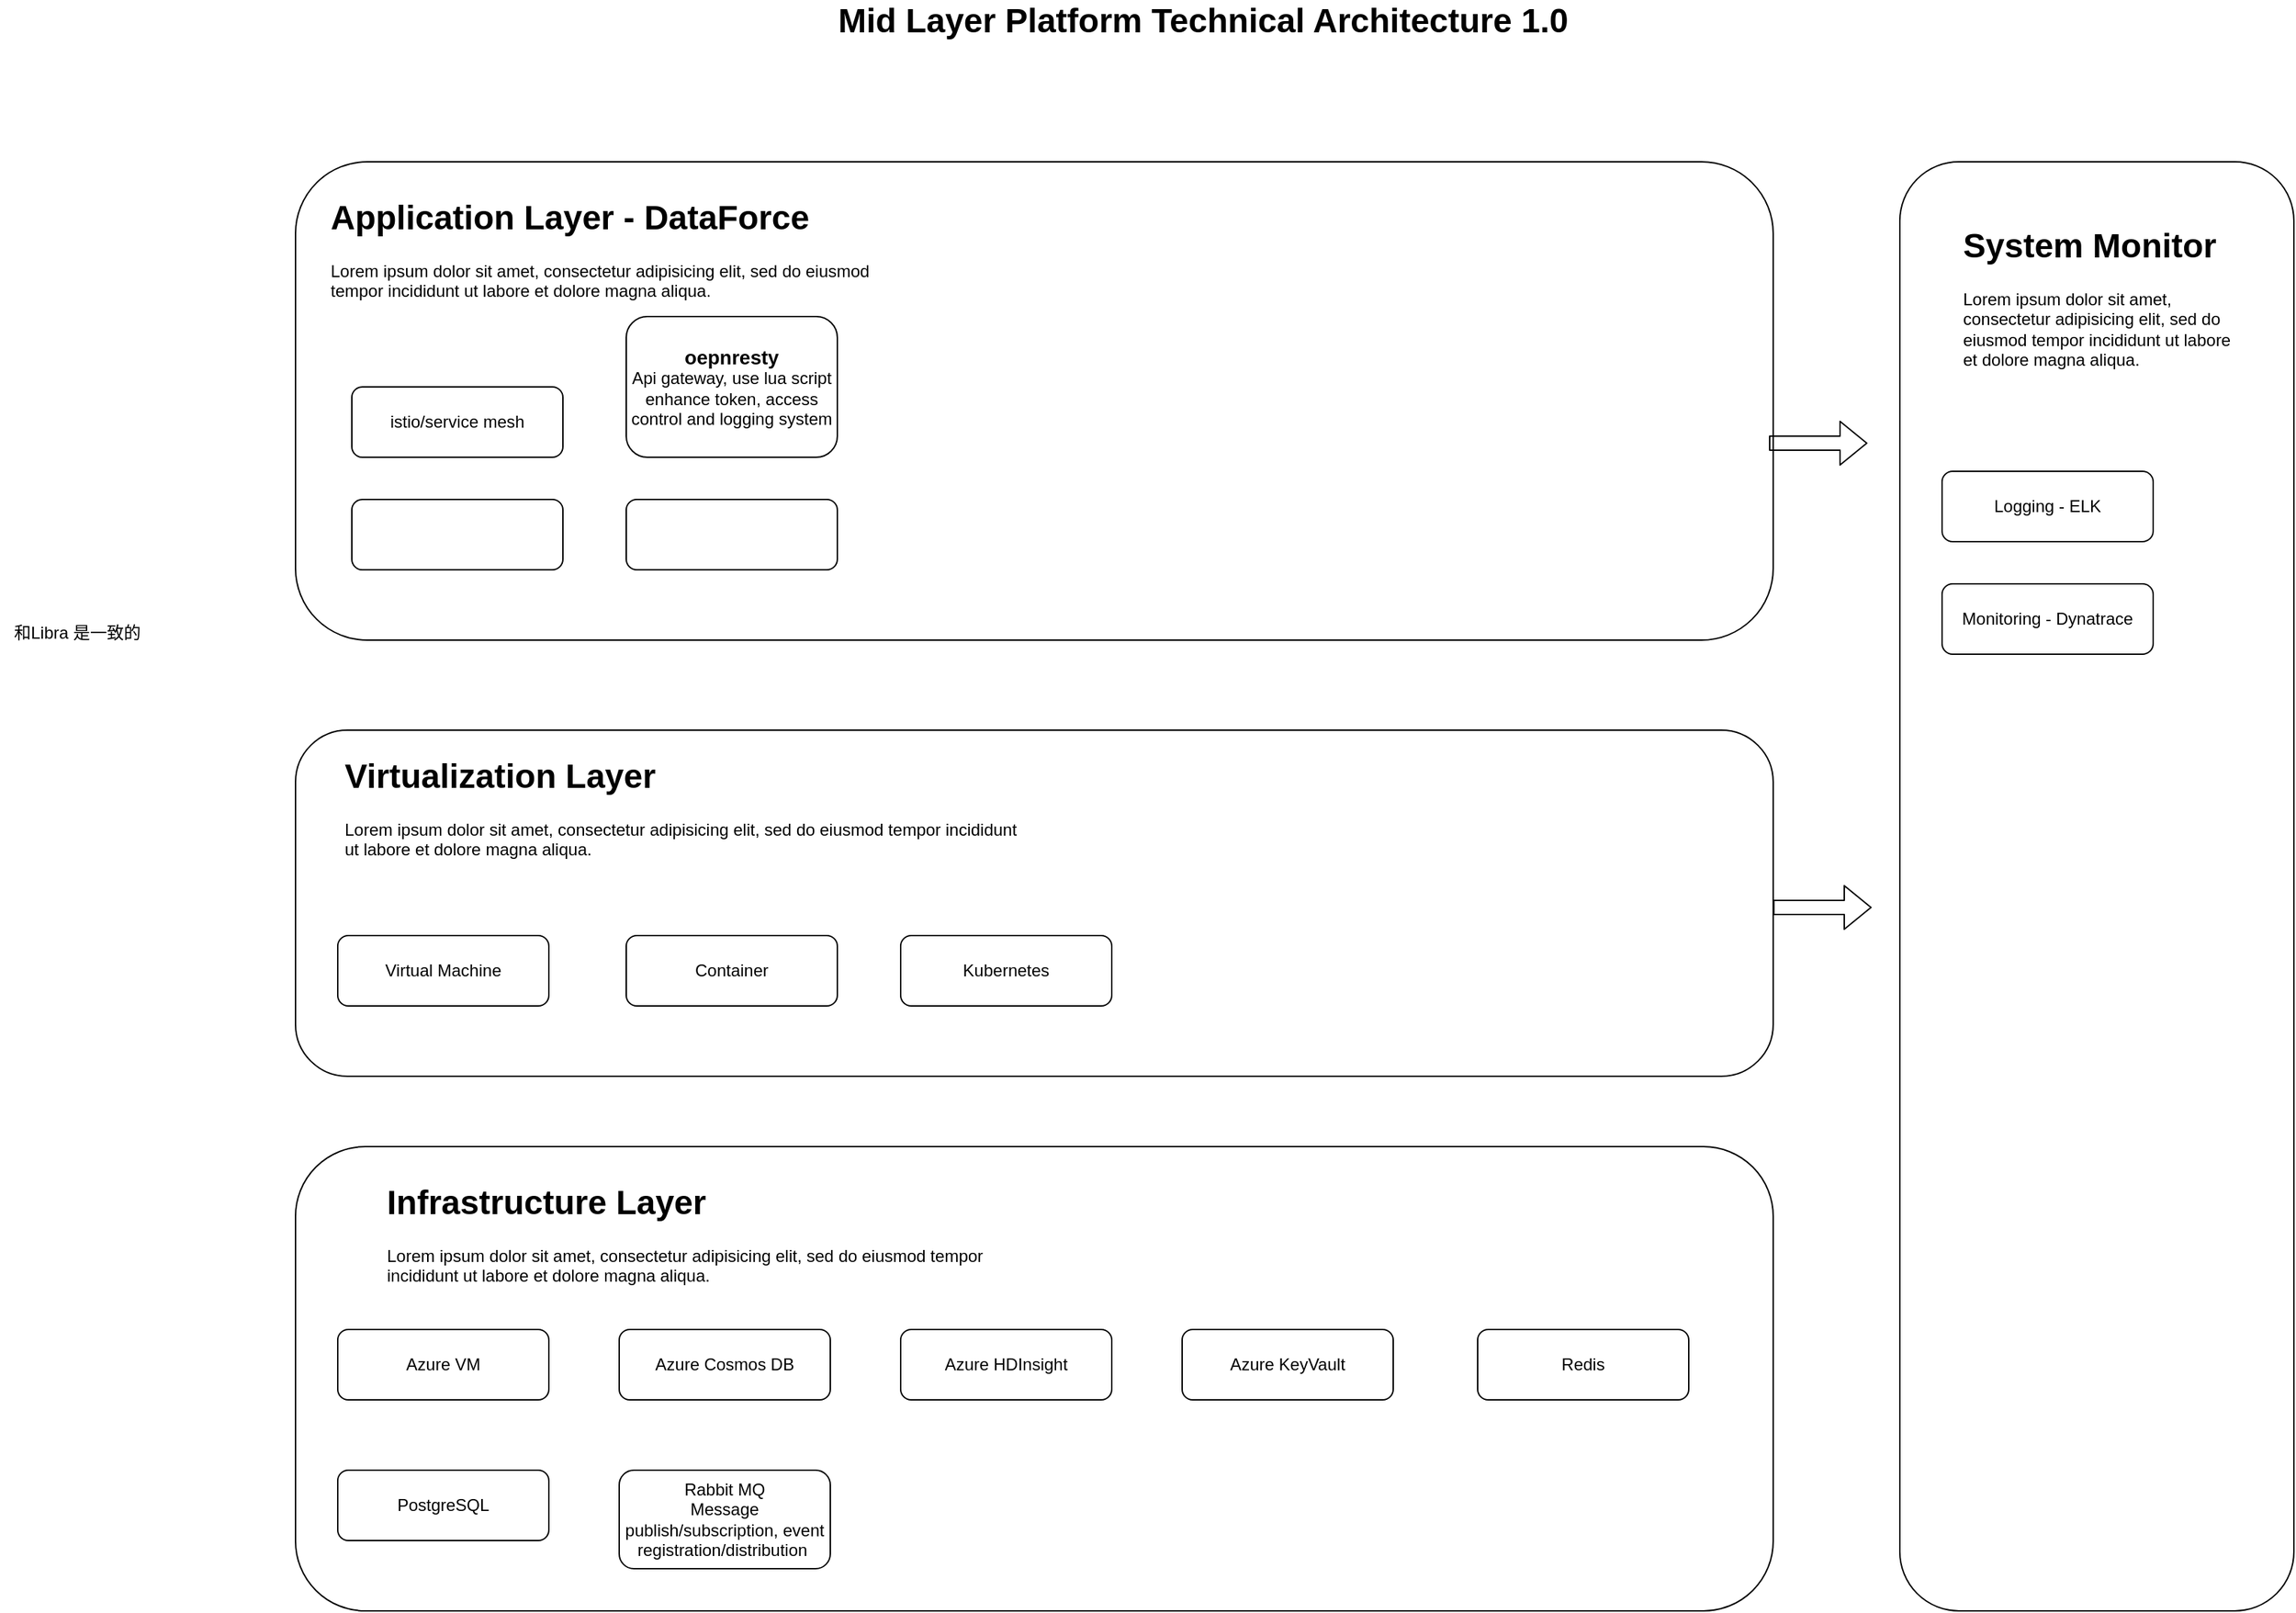 <mxfile version="12.3.5" type="github" pages="1">
  <diagram id="yn5pNWhVfAMnaeWU7zpd" name="Page-1">
    <mxGraphModel dx="1949" dy="683" grid="1" gridSize="10" guides="1" tooltips="1" connect="1" arrows="1" fold="1" page="1" pageScale="1" pageWidth="827" pageHeight="1169" math="0" shadow="0">
      <root>
        <mxCell id="0"/>
        <mxCell id="1" parent="0"/>
        <mxCell id="L_p5e10sN1Be_Nf8V8Cr-1" value="" style="rounded=1;whiteSpace=wrap;html=1;" parent="1" vertex="1">
          <mxGeometry x="50" y="180" width="1050" height="340" as="geometry"/>
        </mxCell>
        <mxCell id="L_p5e10sN1Be_Nf8V8Cr-2" value="&lt;h1&gt;Application Layer - DataForce&lt;/h1&gt;&lt;p&gt;Lorem ipsum dolor sit amet, consectetur adipisicing elit, sed do eiusmod tempor incididunt ut labore et dolore magna aliqua.&lt;/p&gt;" style="text;html=1;strokeColor=none;fillColor=none;spacing=5;spacingTop=-20;whiteSpace=wrap;overflow=hidden;rounded=0;" parent="1" vertex="1">
          <mxGeometry x="70" y="200" width="430" height="100" as="geometry"/>
        </mxCell>
        <mxCell id="L_p5e10sN1Be_Nf8V8Cr-3" value="istio/service mesh" style="rounded=1;whiteSpace=wrap;html=1;" parent="1" vertex="1">
          <mxGeometry x="90" y="340" width="150" height="50" as="geometry"/>
        </mxCell>
        <mxCell id="L_p5e10sN1Be_Nf8V8Cr-4" value="" style="rounded=1;whiteSpace=wrap;html=1;" parent="1" vertex="1">
          <mxGeometry x="90" y="420" width="150" height="50" as="geometry"/>
        </mxCell>
        <mxCell id="L_p5e10sN1Be_Nf8V8Cr-5" value="&lt;b&gt;&lt;font style=&quot;font-size: 14px&quot;&gt;oepnresty&lt;/font&gt;&lt;/b&gt;&lt;br&gt;Api gateway, use lua script enhance token, access control and logging system" style="rounded=1;whiteSpace=wrap;html=1;" parent="1" vertex="1">
          <mxGeometry x="285" y="290" width="150" height="100" as="geometry"/>
        </mxCell>
        <mxCell id="L_p5e10sN1Be_Nf8V8Cr-6" value="" style="rounded=1;whiteSpace=wrap;html=1;" parent="1" vertex="1">
          <mxGeometry x="285" y="420" width="150" height="50" as="geometry"/>
        </mxCell>
        <mxCell id="L_p5e10sN1Be_Nf8V8Cr-7" value="" style="rounded=1;whiteSpace=wrap;html=1;" parent="1" vertex="1">
          <mxGeometry x="1190" y="180" width="280" height="1030" as="geometry"/>
        </mxCell>
        <mxCell id="L_p5e10sN1Be_Nf8V8Cr-8" value="&lt;h1&gt;System Monitor&lt;/h1&gt;&lt;p&gt;Lorem ipsum dolor sit amet, consectetur adipisicing elit, sed do eiusmod tempor incididunt ut labore et dolore magna aliqua.&lt;/p&gt;" style="text;html=1;strokeColor=none;fillColor=none;spacing=5;spacingTop=-20;whiteSpace=wrap;overflow=hidden;rounded=0;" parent="1" vertex="1">
          <mxGeometry x="1230" y="220" width="200" height="170" as="geometry"/>
        </mxCell>
        <mxCell id="L_p5e10sN1Be_Nf8V8Cr-9" value="Logging - ELK" style="rounded=1;whiteSpace=wrap;html=1;" parent="1" vertex="1">
          <mxGeometry x="1220" y="400" width="150" height="50" as="geometry"/>
        </mxCell>
        <mxCell id="L_p5e10sN1Be_Nf8V8Cr-10" value="Monitoring - Dynatrace" style="rounded=1;whiteSpace=wrap;html=1;" parent="1" vertex="1">
          <mxGeometry x="1220" y="480" width="150" height="50" as="geometry"/>
        </mxCell>
        <mxCell id="L_p5e10sN1Be_Nf8V8Cr-11" value="" style="rounded=1;whiteSpace=wrap;html=1;" parent="1" vertex="1">
          <mxGeometry x="50" y="584" width="1050" height="246" as="geometry"/>
        </mxCell>
        <mxCell id="L_p5e10sN1Be_Nf8V8Cr-12" value="" style="rounded=1;whiteSpace=wrap;html=1;" parent="1" vertex="1">
          <mxGeometry x="50" y="880" width="1050" height="330" as="geometry"/>
        </mxCell>
        <mxCell id="L_p5e10sN1Be_Nf8V8Cr-13" value="&lt;font style=&quot;font-size: 24px&quot;&gt;Mid Layer Platform Technical Architecture 1.0&lt;br&gt;&lt;/font&gt;" style="text;html=1;strokeColor=none;fillColor=none;align=center;verticalAlign=middle;whiteSpace=wrap;rounded=0;fontStyle=1" parent="1" vertex="1">
          <mxGeometry x="410" y="70" width="570" height="20" as="geometry"/>
        </mxCell>
        <mxCell id="XpRdO_wsKDuu55zvrnwc-1" value="&lt;h1&gt;Virtualization Layer&lt;/h1&gt;&lt;p&gt;Lorem ipsum dolor sit amet, consectetur adipisicing elit, sed do eiusmod tempor incididunt ut labore et dolore magna aliqua.&lt;/p&gt;" style="text;html=1;strokeColor=none;fillColor=none;spacing=5;spacingTop=-20;whiteSpace=wrap;overflow=hidden;rounded=0;" parent="1" vertex="1">
          <mxGeometry x="80" y="597" width="490" height="93" as="geometry"/>
        </mxCell>
        <mxCell id="XpRdO_wsKDuu55zvrnwc-2" value="Virtual Machine" style="rounded=1;whiteSpace=wrap;html=1;" parent="1" vertex="1">
          <mxGeometry x="80" y="730" width="150" height="50" as="geometry"/>
        </mxCell>
        <mxCell id="XpRdO_wsKDuu55zvrnwc-3" value="&lt;h1&gt;Infrastructure Layer&lt;/h1&gt;&lt;p&gt;Lorem ipsum dolor sit amet, consectetur adipisicing elit, sed do eiusmod tempor incididunt ut labore et dolore magna aliqua.&lt;/p&gt;" style="text;html=1;strokeColor=none;fillColor=none;spacing=5;spacingTop=-20;whiteSpace=wrap;overflow=hidden;rounded=0;" parent="1" vertex="1">
          <mxGeometry x="110" y="900" width="450" height="120" as="geometry"/>
        </mxCell>
        <mxCell id="XpRdO_wsKDuu55zvrnwc-4" value="Azure VM" style="rounded=1;whiteSpace=wrap;html=1;" parent="1" vertex="1">
          <mxGeometry x="80" y="1010" width="150" height="50" as="geometry"/>
        </mxCell>
        <mxCell id="XpRdO_wsKDuu55zvrnwc-5" value="Azure Cosmos DB" style="rounded=1;whiteSpace=wrap;html=1;" parent="1" vertex="1">
          <mxGeometry x="280" y="1010" width="150" height="50" as="geometry"/>
        </mxCell>
        <mxCell id="XpRdO_wsKDuu55zvrnwc-6" value="Azure HDInsight" style="rounded=1;whiteSpace=wrap;html=1;" parent="1" vertex="1">
          <mxGeometry x="480" y="1010" width="150" height="50" as="geometry"/>
        </mxCell>
        <mxCell id="XpRdO_wsKDuu55zvrnwc-7" value="Azure KeyVault" style="rounded=1;whiteSpace=wrap;html=1;" parent="1" vertex="1">
          <mxGeometry x="680" y="1010" width="150" height="50" as="geometry"/>
        </mxCell>
        <mxCell id="TPeiZu6uO6-FCYARMxgd-1" value="和Libra 是一致的" style="text;html=1;strokeColor=none;fillColor=none;align=center;verticalAlign=middle;whiteSpace=wrap;rounded=0;" vertex="1" parent="1">
          <mxGeometry x="-160" y="505" width="110" height="20" as="geometry"/>
        </mxCell>
        <mxCell id="TPeiZu6uO6-FCYARMxgd-2" value="Container" style="rounded=1;whiteSpace=wrap;html=1;" vertex="1" parent="1">
          <mxGeometry x="285" y="730" width="150" height="50" as="geometry"/>
        </mxCell>
        <mxCell id="TPeiZu6uO6-FCYARMxgd-3" value="Redis" style="rounded=1;whiteSpace=wrap;html=1;" vertex="1" parent="1">
          <mxGeometry x="890" y="1010" width="150" height="50" as="geometry"/>
        </mxCell>
        <mxCell id="TPeiZu6uO6-FCYARMxgd-4" value="PostgreSQL" style="rounded=1;whiteSpace=wrap;html=1;" vertex="1" parent="1">
          <mxGeometry x="80" y="1110" width="150" height="50" as="geometry"/>
        </mxCell>
        <mxCell id="TPeiZu6uO6-FCYARMxgd-5" value="Rabbit MQ&lt;br&gt;Message publish/subscription, event registration/distribution&amp;nbsp;" style="rounded=1;whiteSpace=wrap;html=1;" vertex="1" parent="1">
          <mxGeometry x="280" y="1110" width="150" height="70" as="geometry"/>
        </mxCell>
        <mxCell id="TPeiZu6uO6-FCYARMxgd-6" value="Kubernetes" style="rounded=1;whiteSpace=wrap;html=1;" vertex="1" parent="1">
          <mxGeometry x="480" y="730" width="150" height="50" as="geometry"/>
        </mxCell>
        <mxCell id="TPeiZu6uO6-FCYARMxgd-7" value="" style="shape=flexArrow;endArrow=classic;html=1;" edge="1" parent="1">
          <mxGeometry width="50" height="50" relative="1" as="geometry">
            <mxPoint x="1097" y="380" as="sourcePoint"/>
            <mxPoint x="1167" y="380" as="targetPoint"/>
          </mxGeometry>
        </mxCell>
        <mxCell id="TPeiZu6uO6-FCYARMxgd-8" value="" style="shape=flexArrow;endArrow=classic;html=1;" edge="1" parent="1">
          <mxGeometry width="50" height="50" relative="1" as="geometry">
            <mxPoint x="1100" y="710" as="sourcePoint"/>
            <mxPoint x="1170" y="710" as="targetPoint"/>
          </mxGeometry>
        </mxCell>
      </root>
    </mxGraphModel>
  </diagram>
</mxfile>
